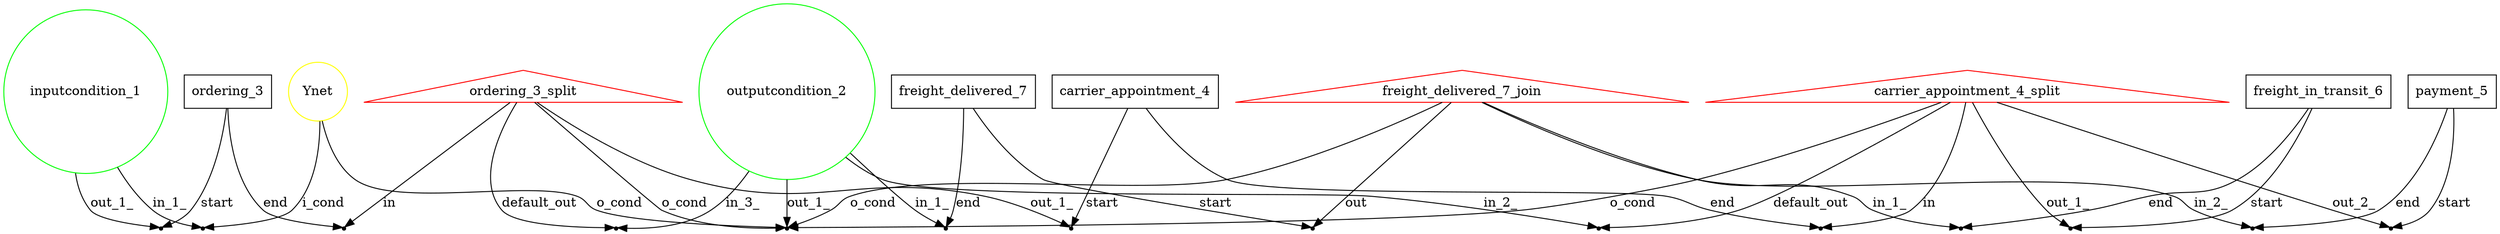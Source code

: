 digraph {
//OVERALL 
	freight_in_transit_6[shape=box];
	freight_in_transit_6->_carrier_appointment_4_split_freight_in_transit_6[label=start];
	freight_in_transit_6->_freight_in_transit_6_freight_delivered_7_join[label=end];
	ordering_3_split[shape=triangle, color=red];
	ordering_3_split->_ordering_3_ordering_3_split[label=in];
	ordering_3_split->_ordering_3_split_outputcondition_2[label=default_out];
	ordering_3_split->_ordering_3_split_carrier_appointment_4[label=out_1_];
	ordering_3_split->_ordering_3_split_Ynet_carrier_appointment_4_split_freight_delivered_7_join_outputcondition_2[label=o_cond];
	freight_delivered_7[shape=box];
	freight_delivered_7->_freight_delivered_7_freight_delivered_7_join[label=start];
	freight_delivered_7->_freight_delivered_7_outputcondition_2[label=end];
	carrier_appointment_4[shape=box];
	carrier_appointment_4->_ordering_3_split_carrier_appointment_4[label=start];
	carrier_appointment_4->_carrier_appointment_4_carrier_appointment_4_split[label=end];
	outputcondition_2[shape=circle, color=green];
	outputcondition_2->_freight_delivered_7_outputcondition_2[label=in_1_];
	outputcondition_2->_carrier_appointment_4_split_outputcondition_2[label=in_2_];
	outputcondition_2->_ordering_3_split_outputcondition_2[label=in_3_];
	outputcondition_2->_ordering_3_split_Ynet_carrier_appointment_4_split_freight_delivered_7_join_outputcondition_2[label=out_1_];
	freight_delivered_7_join[shape=triangle, color=red];
	freight_delivered_7_join->_freight_in_transit_6_freight_delivered_7_join[label=in_1_];
	freight_delivered_7_join->_payment_5_freight_delivered_7_join[label=in_2_];
	freight_delivered_7_join->_freight_delivered_7_freight_delivered_7_join[label=out];
	freight_delivered_7_join->_ordering_3_split_Ynet_carrier_appointment_4_split_freight_delivered_7_join_outputcondition_2[label=o_cond];
	inputcondition_1[shape=circle, color=green];
	inputcondition_1->_inputcondition_1_Ynet[label=in_1_];
	inputcondition_1->_inputcondition_1_ordering_3[label=out_1_];
	carrier_appointment_4_split[shape=triangle, color=red];
	carrier_appointment_4_split->_carrier_appointment_4_carrier_appointment_4_split[label=in];
	carrier_appointment_4_split->_carrier_appointment_4_split_outputcondition_2[label=default_out];
	carrier_appointment_4_split->_carrier_appointment_4_split_freight_in_transit_6[label=out_1_];
	carrier_appointment_4_split->_carrier_appointment_4_split_payment_5[label=out_2_];
	carrier_appointment_4_split->_ordering_3_split_Ynet_carrier_appointment_4_split_freight_delivered_7_join_outputcondition_2[label=o_cond];
	payment_5[shape=box];
	payment_5->_carrier_appointment_4_split_payment_5[label=start];
	payment_5->_payment_5_freight_delivered_7_join[label=end];
	ordering_3[shape=box];
	ordering_3->_inputcondition_1_ordering_3[label=start];
	ordering_3->_ordering_3_ordering_3_split[label=end];
	Ynet[shape=circle, color=yellow];
	Ynet->_inputcondition_1_Ynet[label=i_cond];
	Ynet->_ordering_3_split_Ynet_carrier_appointment_4_split_freight_delivered_7_join_outputcondition_2[label=o_cond];
	_inputcondition_1_Ynet [shape=point];
	_ordering_3_ordering_3_split [shape=point];
	_ordering_3_split_Ynet_carrier_appointment_4_split_freight_delivered_7_join_outputcondition_2 [shape=point];
	_carrier_appointment_4_carrier_appointment_4_split [shape=point];
	_freight_delivered_7_freight_delivered_7_join [shape=point];
	_inputcondition_1_ordering_3 [shape=point];
	_ordering_3_split_outputcondition_2 [shape=point];
	_ordering_3_split_carrier_appointment_4 [shape=point];
	_carrier_appointment_4_split_outputcondition_2 [shape=point];
	_carrier_appointment_4_split_payment_5 [shape=point];
	_carrier_appointment_4_split_freight_in_transit_6 [shape=point];
	_payment_5_freight_delivered_7_join [shape=point];
	_freight_delivered_7_outputcondition_2 [shape=point];
	_freight_in_transit_6_freight_delivered_7_join [shape=point];
}